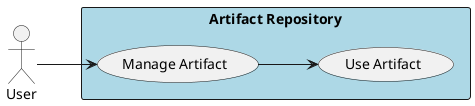 @startuml

left to right direction

actor :User:


rectangle "Artifact Repository" #lightblue {
UseCase UC1 as "Manage Artifact"
UseCase UC2 as "Use Artifact"


User --> UC1
UC1 --> UC2
}

@enduml
